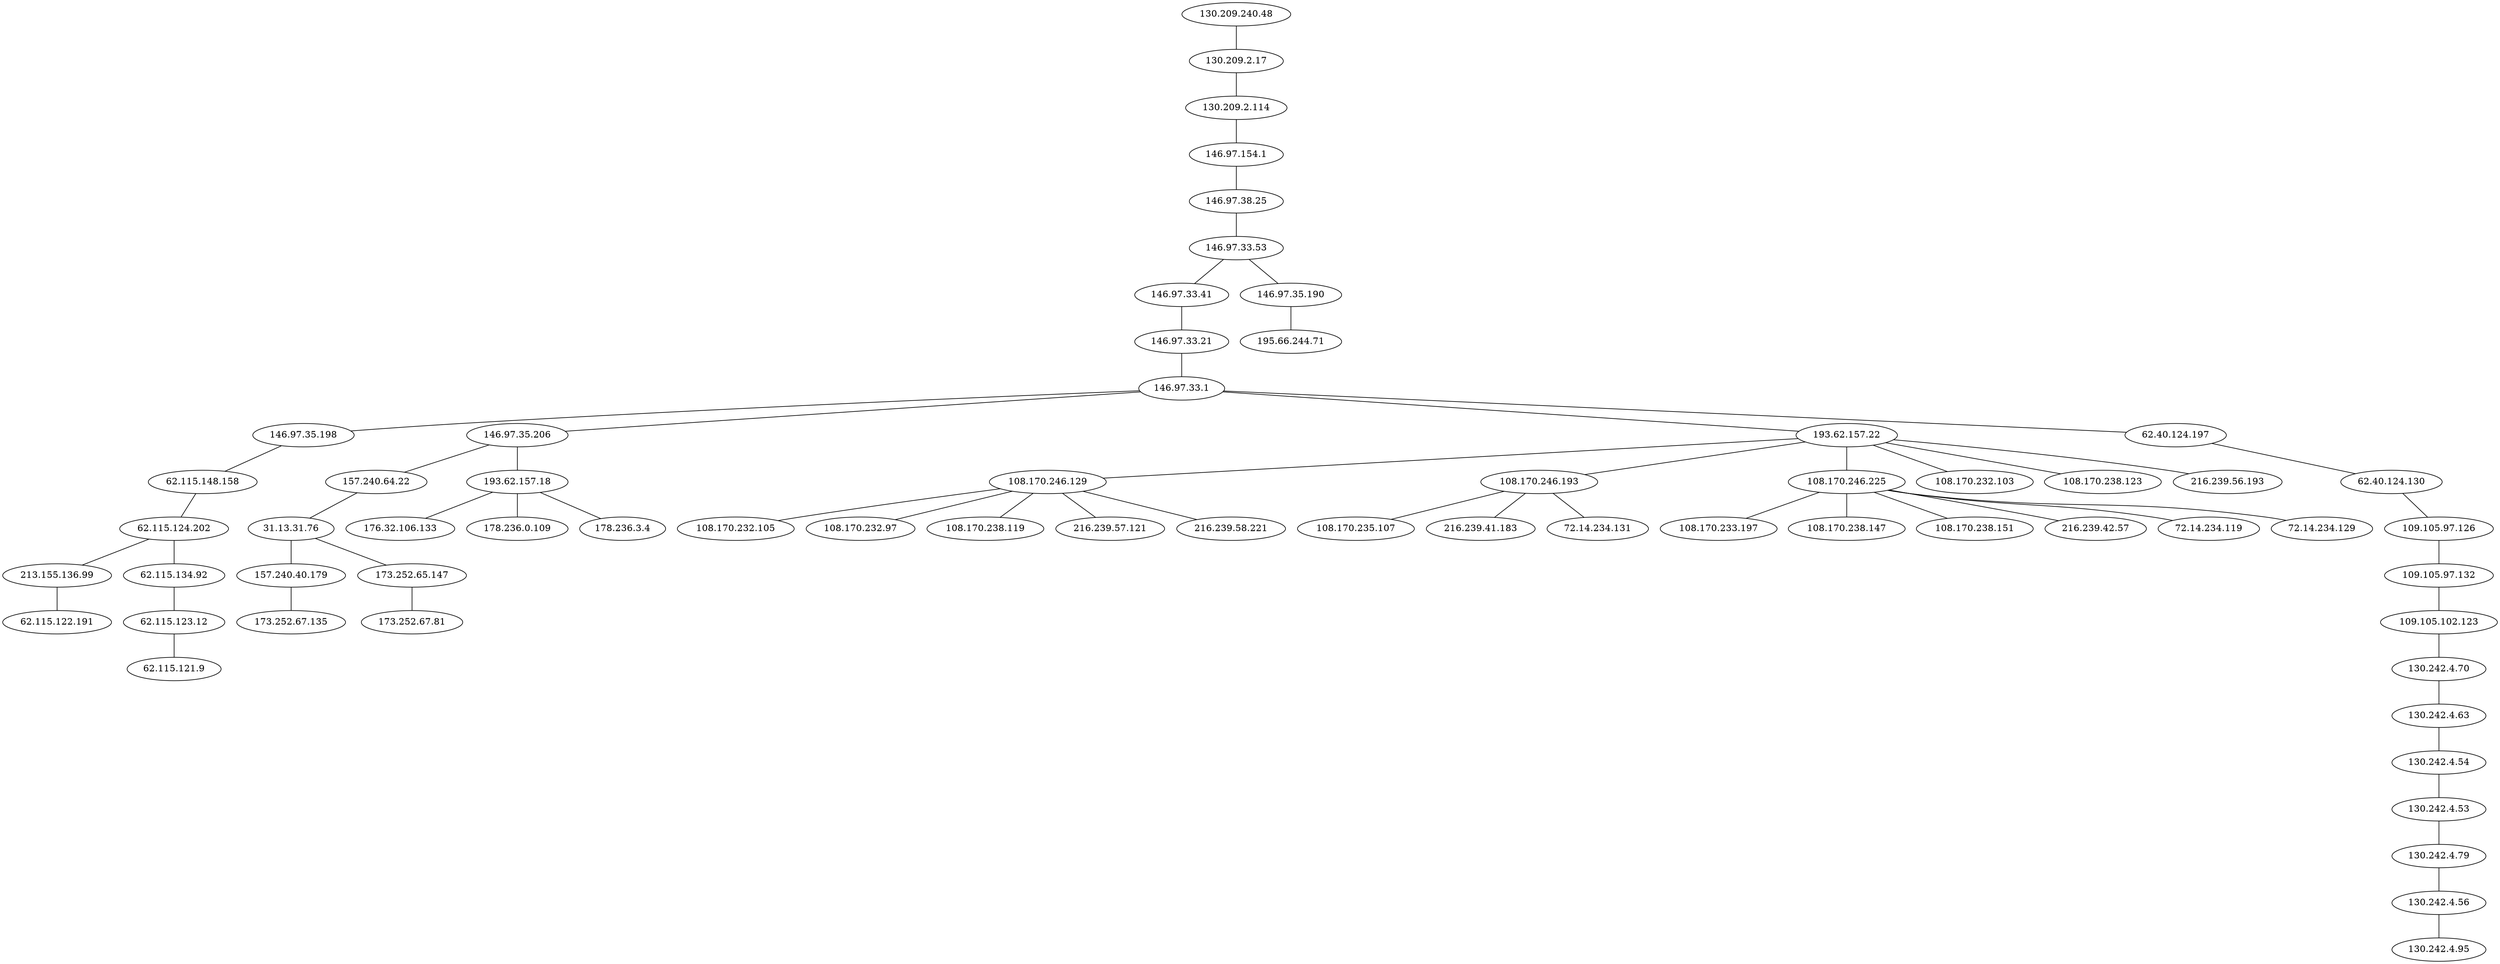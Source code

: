 graph routertopology {
"108.170.246.129" -- "108.170.232.105"
"108.170.246.129" -- "108.170.232.97"
"108.170.246.129" -- "108.170.238.119"
"108.170.246.129" -- "216.239.57.121"
"108.170.246.129" -- "216.239.58.221"
"108.170.246.193" -- "108.170.235.107"
"108.170.246.193" -- "216.239.41.183"
"108.170.246.193" -- "72.14.234.131"
"108.170.246.225" -- "108.170.233.197"
"108.170.246.225" -- "108.170.238.147"
"108.170.246.225" -- "108.170.238.151"
"108.170.246.225" -- "216.239.42.57"
"108.170.246.225" -- "72.14.234.119"
"108.170.246.225" -- "72.14.234.129"
"109.105.102.123" -- "130.242.4.70"
"109.105.97.126" -- "109.105.97.132"
"109.105.97.132" -- "109.105.102.123"
"130.209.2.114" -- "146.97.154.1"
"130.209.2.17" -- "130.209.2.114"
"130.209.240.48" -- "130.209.2.17"
"130.242.4.53" -- "130.242.4.79"
"130.242.4.54" -- "130.242.4.53"
"130.242.4.56" -- "130.242.4.95"
"130.242.4.63" -- "130.242.4.54"
"130.242.4.70" -- "130.242.4.63"
"130.242.4.79" -- "130.242.4.56"
"146.97.154.1" -- "146.97.38.25"
"146.97.33.1" -- "146.97.35.198"
"146.97.33.1" -- "146.97.35.206"
"146.97.33.1" -- "193.62.157.22"
"146.97.33.1" -- "62.40.124.197"
"146.97.33.21" -- "146.97.33.1"
"146.97.33.41" -- "146.97.33.21"
"146.97.33.53" -- "146.97.33.41"
"146.97.33.53" -- "146.97.35.190"
"146.97.35.190" -- "195.66.244.71"
"146.97.35.198" -- "62.115.148.158"
"146.97.35.206" -- "157.240.64.22"
"146.97.35.206" -- "193.62.157.18"
"146.97.38.25" -- "146.97.33.53"
"157.240.40.179" -- "173.252.67.135"
"157.240.64.22" -- "31.13.31.76"
"173.252.65.147" -- "173.252.67.81"
"193.62.157.18" -- "176.32.106.133"
"193.62.157.18" -- "178.236.0.109"
"193.62.157.18" -- "178.236.3.4"
"193.62.157.22" -- "108.170.232.103"
"193.62.157.22" -- "108.170.238.123"
"193.62.157.22" -- "108.170.246.129"
"193.62.157.22" -- "108.170.246.193"
"193.62.157.22" -- "108.170.246.225"
"193.62.157.22" -- "216.239.56.193"
"213.155.136.99" -- "62.115.122.191"
"31.13.31.76" -- "157.240.40.179"
"31.13.31.76" -- "173.252.65.147"
"62.115.123.12" -- "62.115.121.9"
"62.115.124.202" -- "213.155.136.99"
"62.115.124.202" -- "62.115.134.92"
"62.115.134.92" -- "62.115.123.12"
"62.115.148.158" -- "62.115.124.202"
"62.40.124.130" -- "109.105.97.126"
"62.40.124.197" -- "62.40.124.130"
}
